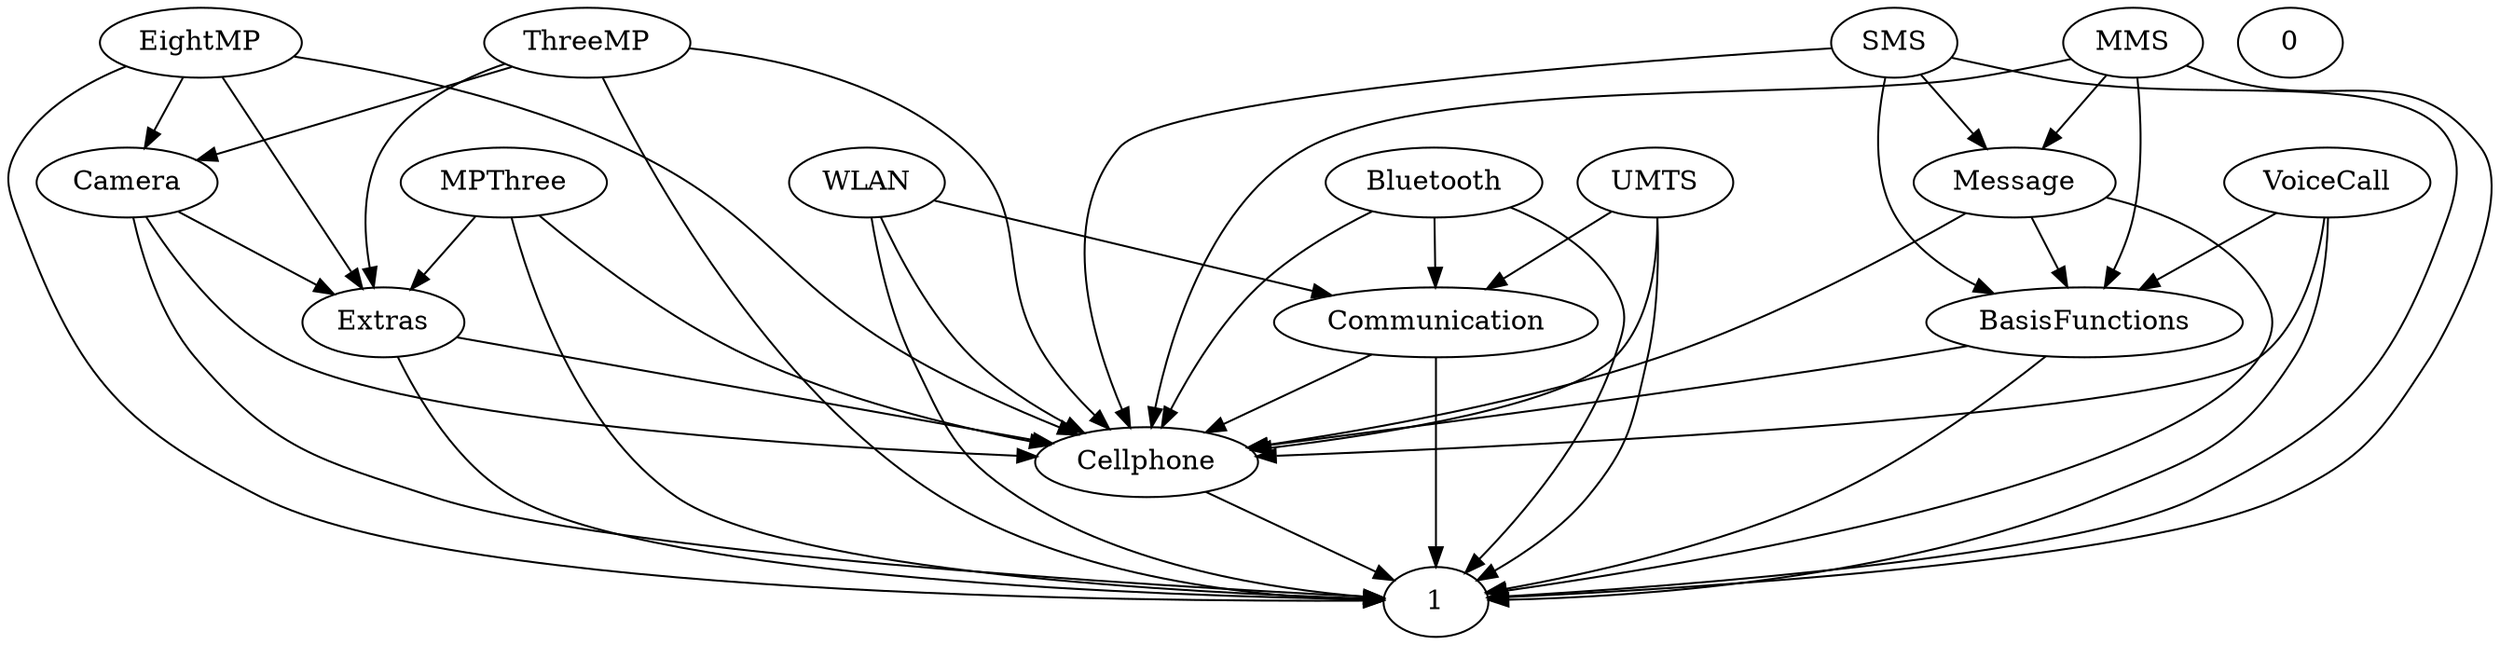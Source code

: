 digraph G {
  WLAN;
  Camera;
  Bluetooth;
  BasisFunctions;
  UMTS;
  EightMP;
  MMS;
  Extras;
  MPThree;
  ThreeMP;
  VoiceCall;
  SMS;
  Cellphone;
  0;
  Communication;
  1;
  Message;
  WLAN -> Communication;
  Cellphone -> 1;
  MPThree -> Extras;
  ThreeMP -> Camera;
  EightMP -> Camera;
  BasisFunctions -> Cellphone;
  Bluetooth -> Communication;
  Camera -> Extras;
  Extras -> Cellphone;
  Message -> BasisFunctions;
  Communication -> Cellphone;
  VoiceCall -> BasisFunctions;
  SMS -> Message;
  UMTS -> Communication;
  MMS -> Message;
  WLAN -> Cellphone;
  Camera -> Cellphone;
  Bluetooth -> Cellphone;
  BasisFunctions -> 1;
  UMTS -> Cellphone;
  EightMP -> Extras;
  EightMP -> Cellphone;
  MMS -> BasisFunctions;
  Extras -> 1;
  MPThree -> Cellphone;
  MPThree -> 1;
  ThreeMP -> Extras;
  ThreeMP -> Cellphone;
  VoiceCall -> Cellphone;
  VoiceCall -> 1;
  SMS -> BasisFunctions;
  Communication -> 1;
  Message -> Cellphone;
  Message -> 1;
  WLAN -> 1;
  Camera -> 1;
  Bluetooth -> 1;
  UMTS -> 1;
  EightMP -> 1;
  MMS -> Cellphone;
  MMS -> 1;
  ThreeMP -> 1;
  SMS -> Cellphone;
  SMS -> 1;
}
